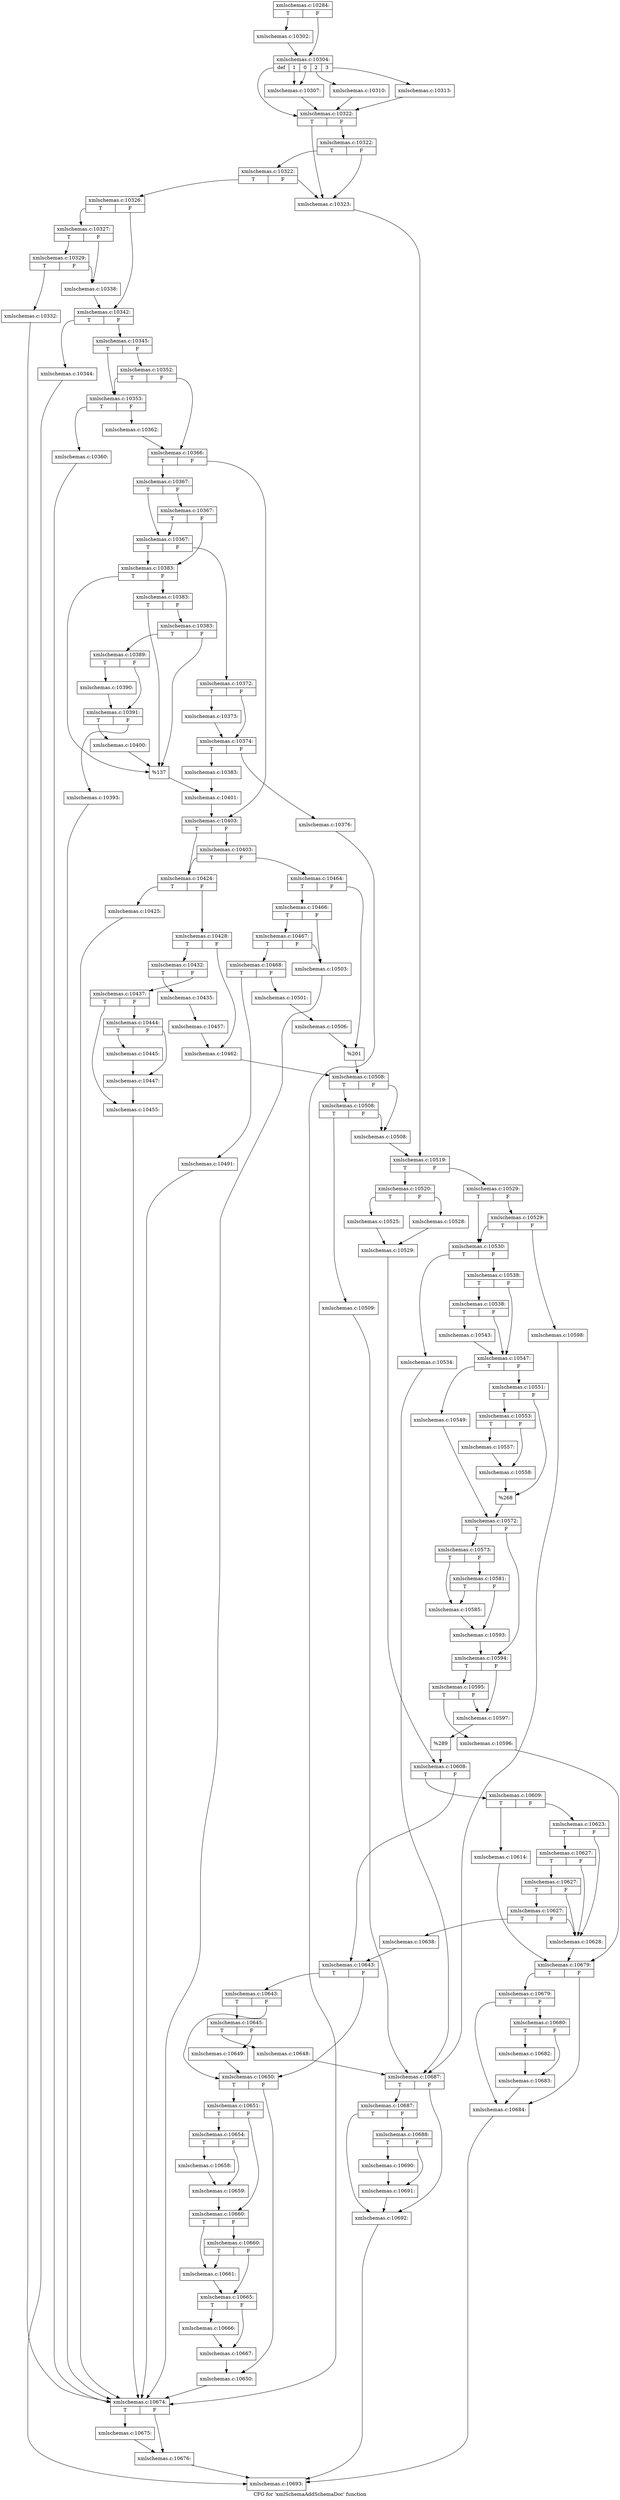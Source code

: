 digraph "CFG for 'xmlSchemaAddSchemaDoc' function" {
	label="CFG for 'xmlSchemaAddSchemaDoc' function";

	Node0x4bfe950 [shape=record,label="{xmlschemas.c:10284:|{<s0>T|<s1>F}}"];
	Node0x4bfe950:s0 -> Node0x4c070c0;
	Node0x4bfe950:s1 -> Node0x4c07110;
	Node0x4c070c0 [shape=record,label="{xmlschemas.c:10302:}"];
	Node0x4c070c0 -> Node0x4c07110;
	Node0x4c07110 [shape=record,label="{xmlschemas.c:10304:|{<s0>def|<s1>1|<s2>0|<s3>2|<s4>3}}"];
	Node0x4c07110:s0 -> Node0x4c075f0;
	Node0x4c07110:s1 -> Node0x4c07a10;
	Node0x4c07110:s2 -> Node0x4c07a10;
	Node0x4c07110:s3 -> Node0x4c07c40;
	Node0x4c07110:s4 -> Node0x4c07e70;
	Node0x4c07a10 [shape=record,label="{xmlschemas.c:10307:}"];
	Node0x4c07a10 -> Node0x4c075f0;
	Node0x4c07c40 [shape=record,label="{xmlschemas.c:10310:}"];
	Node0x4c07c40 -> Node0x4c075f0;
	Node0x4c07e70 [shape=record,label="{xmlschemas.c:10313:}"];
	Node0x4c07e70 -> Node0x4c075f0;
	Node0x4c075f0 [shape=record,label="{xmlschemas.c:10322:|{<s0>T|<s1>F}}"];
	Node0x4c075f0:s0 -> Node0x4c076d0;
	Node0x4c075f0:s1 -> Node0x4c081f0;
	Node0x4c081f0 [shape=record,label="{xmlschemas.c:10322:|{<s0>T|<s1>F}}"];
	Node0x4c081f0:s0 -> Node0x4c084d0;
	Node0x4c081f0:s1 -> Node0x4c076d0;
	Node0x4c084d0 [shape=record,label="{xmlschemas.c:10322:|{<s0>T|<s1>F}}"];
	Node0x4c084d0:s0 -> Node0x4c081a0;
	Node0x4c084d0:s1 -> Node0x4c076d0;
	Node0x4c076d0 [shape=record,label="{xmlschemas.c:10323:}"];
	Node0x4c076d0 -> Node0x4c08c70;
	Node0x4c081a0 [shape=record,label="{xmlschemas.c:10326:|{<s0>T|<s1>F}}"];
	Node0x4c081a0:s0 -> Node0x4c096d0;
	Node0x4c081a0:s1 -> Node0x4c09720;
	Node0x4c096d0 [shape=record,label="{xmlschemas.c:10327:|{<s0>T|<s1>F}}"];
	Node0x4c096d0:s0 -> Node0x4c0a770;
	Node0x4c096d0:s1 -> Node0x4c0a720;
	Node0x4c0a770 [shape=record,label="{xmlschemas.c:10329:|{<s0>T|<s1>F}}"];
	Node0x4c0a770:s0 -> Node0x4c0a380;
	Node0x4c0a770:s1 -> Node0x4c0a720;
	Node0x4c0a380 [shape=record,label="{xmlschemas.c:10332:}"];
	Node0x4c0a380 -> Node0x4c0b240;
	Node0x4c0a720 [shape=record,label="{xmlschemas.c:10338:}"];
	Node0x4c0a720 -> Node0x4c09720;
	Node0x4c09720 [shape=record,label="{xmlschemas.c:10342:|{<s0>T|<s1>F}}"];
	Node0x4c09720:s0 -> Node0x4c0bbb0;
	Node0x4c09720:s1 -> Node0x4c0bc00;
	Node0x4c0bbb0 [shape=record,label="{xmlschemas.c:10344:}"];
	Node0x4c0bbb0 -> Node0x4c02060;
	Node0x4c0bc00 [shape=record,label="{xmlschemas.c:10345:|{<s0>T|<s1>F}}"];
	Node0x4c0bc00:s0 -> Node0x4c0b8e0;
	Node0x4c0bc00:s1 -> Node0x4c0c810;
	Node0x4c0c810 [shape=record,label="{xmlschemas.c:10352:|{<s0>T|<s1>F}}"];
	Node0x4c0c810:s0 -> Node0x4c0b8e0;
	Node0x4c0c810:s1 -> Node0x4c0c0e0;
	Node0x4c0b8e0 [shape=record,label="{xmlschemas.c:10353:|{<s0>T|<s1>F}}"];
	Node0x4c0b8e0:s0 -> Node0x4c0cd20;
	Node0x4c0b8e0:s1 -> Node0x4c0cd70;
	Node0x4c0cd20 [shape=record,label="{xmlschemas.c:10360:}"];
	Node0x4c0cd20 -> Node0x4c0b240;
	Node0x4c0cd70 [shape=record,label="{xmlschemas.c:10362:}"];
	Node0x4c0cd70 -> Node0x4c0c0e0;
	Node0x4c0c0e0 [shape=record,label="{xmlschemas.c:10366:|{<s0>T|<s1>F}}"];
	Node0x4c0c0e0:s0 -> Node0x4c0d3a0;
	Node0x4c0c0e0:s1 -> Node0x4c0d3f0;
	Node0x4c0d3a0 [shape=record,label="{xmlschemas.c:10367:|{<s0>T|<s1>F}}"];
	Node0x4c0d3a0:s0 -> Node0x4c0d820;
	Node0x4c0d3a0:s1 -> Node0x4c0d8a0;
	Node0x4c0d8a0 [shape=record,label="{xmlschemas.c:10367:|{<s0>T|<s1>F}}"];
	Node0x4c0d8a0:s0 -> Node0x4c0d820;
	Node0x4c0d8a0:s1 -> Node0x4c0d7d0;
	Node0x4c0d820 [shape=record,label="{xmlschemas.c:10367:|{<s0>T|<s1>F}}"];
	Node0x4c0d820:s0 -> Node0x4c0d7d0;
	Node0x4c0d820:s1 -> Node0x4c0d730;
	Node0x4c0d730 [shape=record,label="{xmlschemas.c:10372:|{<s0>T|<s1>F}}"];
	Node0x4c0d730:s0 -> Node0x4c0df00;
	Node0x4c0d730:s1 -> Node0x4c0df50;
	Node0x4c0df00 [shape=record,label="{xmlschemas.c:10373:}"];
	Node0x4c0df00 -> Node0x4c0df50;
	Node0x4c0df50 [shape=record,label="{xmlschemas.c:10374:|{<s0>T|<s1>F}}"];
	Node0x4c0df50:s0 -> Node0x4c0e580;
	Node0x4c0df50:s1 -> Node0x4c0e530;
	Node0x4c0e530 [shape=record,label="{xmlschemas.c:10376:}"];
	Node0x4c0e530 -> Node0x4c0b240;
	Node0x4c0e580 [shape=record,label="{xmlschemas.c:10383:}"];
	Node0x4c0e580 -> Node0x4c0d780;
	Node0x4c0d7d0 [shape=record,label="{xmlschemas.c:10383:|{<s0>T|<s1>F}}"];
	Node0x4c0d7d0:s0 -> Node0x4c0f110;
	Node0x4c0d7d0:s1 -> Node0x4c0f1e0;
	Node0x4c0f1e0 [shape=record,label="{xmlschemas.c:10383:|{<s0>T|<s1>F}}"];
	Node0x4c0f1e0:s0 -> Node0x4c0f110;
	Node0x4c0f1e0:s1 -> Node0x4c0f160;
	Node0x4c0f160 [shape=record,label="{xmlschemas.c:10383:|{<s0>T|<s1>F}}"];
	Node0x4c0f160:s0 -> Node0x4c0f0c0;
	Node0x4c0f160:s1 -> Node0x4c0f110;
	Node0x4c0f0c0 [shape=record,label="{xmlschemas.c:10389:|{<s0>T|<s1>F}}"];
	Node0x4c0f0c0:s0 -> Node0x4c0f950;
	Node0x4c0f0c0:s1 -> Node0x4c0f9a0;
	Node0x4c0f950 [shape=record,label="{xmlschemas.c:10390:}"];
	Node0x4c0f950 -> Node0x4c0f9a0;
	Node0x4c0f9a0 [shape=record,label="{xmlschemas.c:10391:|{<s0>T|<s1>F}}"];
	Node0x4c0f9a0:s0 -> Node0x4c0feb0;
	Node0x4c0f9a0:s1 -> Node0x4c0fe60;
	Node0x4c0fe60 [shape=record,label="{xmlschemas.c:10393:}"];
	Node0x4c0fe60 -> Node0x4c0b240;
	Node0x4c0feb0 [shape=record,label="{xmlschemas.c:10400:}"];
	Node0x4c0feb0 -> Node0x4c0f110;
	Node0x4c0f110 [shape=record,label="{%137}"];
	Node0x4c0f110 -> Node0x4c0d780;
	Node0x4c0d780 [shape=record,label="{xmlschemas.c:10401:}"];
	Node0x4c0d780 -> Node0x4c0d3f0;
	Node0x4c0d3f0 [shape=record,label="{xmlschemas.c:10403:|{<s0>T|<s1>F}}"];
	Node0x4c0d3f0:s0 -> Node0x4c10f10;
	Node0x4c0d3f0:s1 -> Node0x4c11000;
	Node0x4c11000 [shape=record,label="{xmlschemas.c:10403:|{<s0>T|<s1>F}}"];
	Node0x4c11000:s0 -> Node0x4c10f10;
	Node0x4c11000:s1 -> Node0x4c10fb0;
	Node0x4c10f10 [shape=record,label="{xmlschemas.c:10424:|{<s0>T|<s1>F}}"];
	Node0x4c10f10:s0 -> Node0x4c114d0;
	Node0x4c10f10:s1 -> Node0x4c11520;
	Node0x4c114d0 [shape=record,label="{xmlschemas.c:10425:}"];
	Node0x4c114d0 -> Node0x4c0b240;
	Node0x4c11520 [shape=record,label="{xmlschemas.c:10428:|{<s0>T|<s1>F}}"];
	Node0x4c11520:s0 -> Node0x4c124a0;
	Node0x4c11520:s1 -> Node0x4c128c0;
	Node0x4c124a0 [shape=record,label="{xmlschemas.c:10432:|{<s0>T|<s1>F}}"];
	Node0x4c124a0:s0 -> Node0x4c12c60;
	Node0x4c124a0:s1 -> Node0x4c12d00;
	Node0x4c12c60 [shape=record,label="{xmlschemas.c:10435:}"];
	Node0x4c12c60 -> Node0x4c12cb0;
	Node0x4c12d00 [shape=record,label="{xmlschemas.c:10437:|{<s0>T|<s1>F}}"];
	Node0x4c12d00:s0 -> Node0x4c13430;
	Node0x4c12d00:s1 -> Node0x4c133e0;
	Node0x4c133e0 [shape=record,label="{xmlschemas.c:10444:|{<s0>T|<s1>F}}"];
	Node0x4c133e0:s0 -> Node0x4c13940;
	Node0x4c133e0:s1 -> Node0x4c13990;
	Node0x4c13940 [shape=record,label="{xmlschemas.c:10445:}"];
	Node0x4c13940 -> Node0x4c13990;
	Node0x4c13990 [shape=record,label="{xmlschemas.c:10447:}"];
	Node0x4c13990 -> Node0x4c13430;
	Node0x4c13430 [shape=record,label="{xmlschemas.c:10455:}"];
	Node0x4c13430 -> Node0x4c0b240;
	Node0x4c12cb0 [shape=record,label="{xmlschemas.c:10457:}"];
	Node0x4c12cb0 -> Node0x4c128c0;
	Node0x4c128c0 [shape=record,label="{xmlschemas.c:10462:}"];
	Node0x4c128c0 -> Node0x4c10f60;
	Node0x4c10fb0 [shape=record,label="{xmlschemas.c:10464:|{<s0>T|<s1>F}}"];
	Node0x4c10fb0:s0 -> Node0x4c14380;
	Node0x4c10fb0:s1 -> Node0x4c14f60;
	Node0x4c14380 [shape=record,label="{xmlschemas.c:10466:|{<s0>T|<s1>F}}"];
	Node0x4c14380:s0 -> Node0x4c15390;
	Node0x4c14380:s1 -> Node0x4c15340;
	Node0x4c15390 [shape=record,label="{xmlschemas.c:10467:|{<s0>T|<s1>F}}"];
	Node0x4c15390:s0 -> Node0x4c152a0;
	Node0x4c15390:s1 -> Node0x4c15340;
	Node0x4c152a0 [shape=record,label="{xmlschemas.c:10468:|{<s0>T|<s1>F}}"];
	Node0x4c152a0:s0 -> Node0x4c16330;
	Node0x4c152a0:s1 -> Node0x4c16750;
	Node0x4c16330 [shape=record,label="{xmlschemas.c:10491:}"];
	Node0x4c16330 -> Node0x4c0b240;
	Node0x4c16750 [shape=record,label="{xmlschemas.c:10501:}"];
	Node0x4c16750 -> Node0x4c152f0;
	Node0x4c15340 [shape=record,label="{xmlschemas.c:10503:}"];
	Node0x4c15340 -> Node0x4c0b240;
	Node0x4c152f0 [shape=record,label="{xmlschemas.c:10506:}"];
	Node0x4c152f0 -> Node0x4c14f60;
	Node0x4c14f60 [shape=record,label="{%201}"];
	Node0x4c14f60 -> Node0x4c10f60;
	Node0x4c10f60 [shape=record,label="{xmlschemas.c:10508:|{<s0>T|<s1>F}}"];
	Node0x4c10f60:s0 -> Node0x4c17390;
	Node0x4c10f60:s1 -> Node0x4c17340;
	Node0x4c17390 [shape=record,label="{xmlschemas.c:10508:|{<s0>T|<s1>F}}"];
	Node0x4c17390:s0 -> Node0x4c172f0;
	Node0x4c17390:s1 -> Node0x4c17340;
	Node0x4c172f0 [shape=record,label="{xmlschemas.c:10509:}"];
	Node0x4c172f0 -> Node0x4c17e60;
	Node0x4c17340 [shape=record,label="{xmlschemas.c:10508:}"];
	Node0x4c17340 -> Node0x4c08c70;
	Node0x4c08c70 [shape=record,label="{xmlschemas.c:10519:|{<s0>T|<s1>F}}"];
	Node0x4c08c70:s0 -> Node0x4c18090;
	Node0x4c08c70:s1 -> Node0x4c18130;
	Node0x4c18090 [shape=record,label="{xmlschemas.c:10520:|{<s0>T|<s1>F}}"];
	Node0x4c18090:s0 -> Node0x4c18690;
	Node0x4c18090:s1 -> Node0x4c18730;
	Node0x4c18690 [shape=record,label="{xmlschemas.c:10525:}"];
	Node0x4c18690 -> Node0x4c186e0;
	Node0x4c18730 [shape=record,label="{xmlschemas.c:10528:}"];
	Node0x4c18730 -> Node0x4c186e0;
	Node0x4c186e0 [shape=record,label="{xmlschemas.c:10529:}"];
	Node0x4c186e0 -> Node0x4c180e0;
	Node0x4c18130 [shape=record,label="{xmlschemas.c:10529:|{<s0>T|<s1>F}}"];
	Node0x4c18130:s0 -> Node0x4c193b0;
	Node0x4c18130:s1 -> Node0x4c194a0;
	Node0x4c194a0 [shape=record,label="{xmlschemas.c:10529:|{<s0>T|<s1>F}}"];
	Node0x4c194a0:s0 -> Node0x4c193b0;
	Node0x4c194a0:s1 -> Node0x4c19450;
	Node0x4c193b0 [shape=record,label="{xmlschemas.c:10530:|{<s0>T|<s1>F}}"];
	Node0x4c193b0:s0 -> Node0x4c19e60;
	Node0x4c193b0:s1 -> Node0x4c19eb0;
	Node0x4c19e60 [shape=record,label="{xmlschemas.c:10534:}"];
	Node0x4c19e60 -> Node0x4c17e60;
	Node0x4c19eb0 [shape=record,label="{xmlschemas.c:10538:|{<s0>T|<s1>F}}"];
	Node0x4c19eb0:s0 -> Node0x4c1a5f0;
	Node0x4c19eb0:s1 -> Node0x4c1a5a0;
	Node0x4c1a5f0 [shape=record,label="{xmlschemas.c:10538:|{<s0>T|<s1>F}}"];
	Node0x4c1a5f0:s0 -> Node0x4c1a550;
	Node0x4c1a5f0:s1 -> Node0x4c1a5a0;
	Node0x4c1a550 [shape=record,label="{xmlschemas.c:10543:}"];
	Node0x4c1a550 -> Node0x4c1a5a0;
	Node0x4c1a5a0 [shape=record,label="{xmlschemas.c:10547:|{<s0>T|<s1>F}}"];
	Node0x4c1a5a0:s0 -> Node0x4c1b750;
	Node0x4c1a5a0:s1 -> Node0x4c1b7f0;
	Node0x4c1b750 [shape=record,label="{xmlschemas.c:10549:}"];
	Node0x4c1b750 -> Node0x4c1b7a0;
	Node0x4c1b7f0 [shape=record,label="{xmlschemas.c:10551:|{<s0>T|<s1>F}}"];
	Node0x4c1b7f0:s0 -> Node0x4c1c380;
	Node0x4c1b7f0:s1 -> Node0x4c1c6b0;
	Node0x4c1c380 [shape=record,label="{xmlschemas.c:10553:|{<s0>T|<s1>F}}"];
	Node0x4c1c380:s0 -> Node0x4c1d3d0;
	Node0x4c1c380:s1 -> Node0x4c1d640;
	Node0x4c1d3d0 [shape=record,label="{xmlschemas.c:10557:}"];
	Node0x4c1d3d0 -> Node0x4c1d640;
	Node0x4c1d640 [shape=record,label="{xmlschemas.c:10558:}"];
	Node0x4c1d640 -> Node0x4c1c6b0;
	Node0x4c1c6b0 [shape=record,label="{%268}"];
	Node0x4c1c6b0 -> Node0x4c1b7a0;
	Node0x4c1b7a0 [shape=record,label="{xmlschemas.c:10572:|{<s0>T|<s1>F}}"];
	Node0x4c1b7a0:s0 -> Node0x4c1df10;
	Node0x4c1b7a0:s1 -> Node0x4c1df60;
	Node0x4c1df10 [shape=record,label="{xmlschemas.c:10573:|{<s0>T|<s1>F}}"];
	Node0x4c1df10:s0 -> Node0x4c1e980;
	Node0x4c1df10:s1 -> Node0x4c1ec80;
	Node0x4c1ec80 [shape=record,label="{xmlschemas.c:10581:|{<s0>T|<s1>F}}"];
	Node0x4c1ec80:s0 -> Node0x4c1e980;
	Node0x4c1ec80:s1 -> Node0x4c1ec30;
	Node0x4c1e980 [shape=record,label="{xmlschemas.c:10585:}"];
	Node0x4c1e980 -> Node0x4c1ec30;
	Node0x4c1ec30 [shape=record,label="{xmlschemas.c:10593:}"];
	Node0x4c1ec30 -> Node0x4c1df60;
	Node0x4c1df60 [shape=record,label="{xmlschemas.c:10594:|{<s0>T|<s1>F}}"];
	Node0x4c1df60:s0 -> Node0x460c440;
	Node0x4c1df60:s1 -> Node0x460c3f0;
	Node0x460c440 [shape=record,label="{xmlschemas.c:10595:|{<s0>T|<s1>F}}"];
	Node0x460c440:s0 -> Node0x460c3a0;
	Node0x460c440:s1 -> Node0x460c3f0;
	Node0x460c3a0 [shape=record,label="{xmlschemas.c:10596:}"];
	Node0x460c3a0 -> Node0x4c202b0;
	Node0x460c3f0 [shape=record,label="{xmlschemas.c:10597:}"];
	Node0x460c3f0 -> Node0x4c19400;
	Node0x4c19450 [shape=record,label="{xmlschemas.c:10598:}"];
	Node0x4c19450 -> Node0x4c17e60;
	Node0x4c19400 [shape=record,label="{%289}"];
	Node0x4c19400 -> Node0x4c180e0;
	Node0x4c180e0 [shape=record,label="{xmlschemas.c:10608:|{<s0>T|<s1>F}}"];
	Node0x4c180e0:s0 -> Node0x4c20dd0;
	Node0x4c180e0:s1 -> Node0x4c21100;
	Node0x4c20dd0 [shape=record,label="{xmlschemas.c:10609:|{<s0>T|<s1>F}}"];
	Node0x4c20dd0:s0 -> Node0x4c21c90;
	Node0x4c20dd0:s1 -> Node0x4c21ce0;
	Node0x4c21c90 [shape=record,label="{xmlschemas.c:10614:}"];
	Node0x4c21c90 -> Node0x4c202b0;
	Node0x4c21ce0 [shape=record,label="{xmlschemas.c:10623:|{<s0>T|<s1>F}}"];
	Node0x4c21ce0:s0 -> Node0x4c22f90;
	Node0x4c21ce0:s1 -> Node0x4c22b20;
	Node0x4c22f90 [shape=record,label="{xmlschemas.c:10627:|{<s0>T|<s1>F}}"];
	Node0x4c22f90:s0 -> Node0x4c22f40;
	Node0x4c22f90:s1 -> Node0x4c22b20;
	Node0x4c22f40 [shape=record,label="{xmlschemas.c:10627:|{<s0>T|<s1>F}}"];
	Node0x4c22f40:s0 -> Node0x4c22e00;
	Node0x4c22f40:s1 -> Node0x4c22b20;
	Node0x4c22e00 [shape=record,label="{xmlschemas.c:10627:|{<s0>T|<s1>F}}"];
	Node0x4c22e00:s0 -> Node0x4c22e50;
	Node0x4c22e00:s1 -> Node0x4c22b20;
	Node0x4c22b20 [shape=record,label="{xmlschemas.c:10628:}"];
	Node0x4c22b20 -> Node0x4c202b0;
	Node0x4c22e50 [shape=record,label="{xmlschemas.c:10638:}"];
	Node0x4c22e50 -> Node0x4c21100;
	Node0x4c21100 [shape=record,label="{xmlschemas.c:10643:|{<s0>T|<s1>F}}"];
	Node0x4c21100:s0 -> Node0x4c24a10;
	Node0x4c21100:s1 -> Node0x4c24a60;
	Node0x4c24a10 [shape=record,label="{xmlschemas.c:10643:|{<s0>T|<s1>F}}"];
	Node0x4c24a10:s0 -> Node0x4c247b0;
	Node0x4c24a10:s1 -> Node0x4c24a60;
	Node0x4c247b0 [shape=record,label="{xmlschemas.c:10645:|{<s0>T|<s1>F}}"];
	Node0x4c247b0:s0 -> Node0x4c254a0;
	Node0x4c247b0:s1 -> Node0x4c25710;
	Node0x4c254a0 [shape=record,label="{xmlschemas.c:10648:}"];
	Node0x4c254a0 -> Node0x4c17e60;
	Node0x4c25710 [shape=record,label="{xmlschemas.c:10649:}"];
	Node0x4c25710 -> Node0x4c24a60;
	Node0x4c24a60 [shape=record,label="{xmlschemas.c:10650:|{<s0>T|<s1>F}}"];
	Node0x4c24a60:s0 -> Node0x4c256c0;
	Node0x4c24a60:s1 -> Node0x4c25b30;
	Node0x4c256c0 [shape=record,label="{xmlschemas.c:10651:|{<s0>T|<s1>F}}"];
	Node0x4c256c0:s0 -> Node0x4c262c0;
	Node0x4c256c0:s1 -> Node0x4c26310;
	Node0x4c262c0 [shape=record,label="{xmlschemas.c:10654:|{<s0>T|<s1>F}}"];
	Node0x4c262c0:s0 -> Node0x4c26dd0;
	Node0x4c262c0:s1 -> Node0x4c26e20;
	Node0x4c26dd0 [shape=record,label="{xmlschemas.c:10658:}"];
	Node0x4c26dd0 -> Node0x4c26e20;
	Node0x4c26e20 [shape=record,label="{xmlschemas.c:10659:}"];
	Node0x4c26e20 -> Node0x4c26310;
	Node0x4c26310 [shape=record,label="{xmlschemas.c:10660:|{<s0>T|<s1>F}}"];
	Node0x4c26310:s0 -> Node0x4c27400;
	Node0x4c26310:s1 -> Node0x4c274a0;
	Node0x4c274a0 [shape=record,label="{xmlschemas.c:10660:|{<s0>T|<s1>F}}"];
	Node0x4c274a0:s0 -> Node0x4c27400;
	Node0x4c274a0:s1 -> Node0x4c27450;
	Node0x4c27400 [shape=record,label="{xmlschemas.c:10661:}"];
	Node0x4c27400 -> Node0x4c27450;
	Node0x4c27450 [shape=record,label="{xmlschemas.c:10665:|{<s0>T|<s1>F}}"];
	Node0x4c27450:s0 -> Node0x4c27bb0;
	Node0x4c27450:s1 -> Node0x4c27c00;
	Node0x4c27bb0 [shape=record,label="{xmlschemas.c:10666:}"];
	Node0x4c27bb0 -> Node0x4c27c00;
	Node0x4c27c00 [shape=record,label="{xmlschemas.c:10667:}"];
	Node0x4c27c00 -> Node0x4c25b30;
	Node0x4c25b30 [shape=record,label="{xmlschemas.c:10650:}"];
	Node0x4c25b30 -> Node0x4c0b240;
	Node0x4c0b240 [shape=record,label="{xmlschemas.c:10674:|{<s0>T|<s1>F}}"];
	Node0x4c0b240:s0 -> Node0x4c28330;
	Node0x4c0b240:s1 -> Node0x4c28380;
	Node0x4c28330 [shape=record,label="{xmlschemas.c:10675:}"];
	Node0x4c28330 -> Node0x4c28380;
	Node0x4c28380 [shape=record,label="{xmlschemas.c:10676:}"];
	Node0x4c28380 -> Node0x4c02060;
	Node0x4c202b0 [shape=record,label="{xmlschemas.c:10679:|{<s0>T|<s1>F}}"];
	Node0x4c202b0:s0 -> Node0x4c28ad0;
	Node0x4c202b0:s1 -> Node0x4c28a80;
	Node0x4c28ad0 [shape=record,label="{xmlschemas.c:10679:|{<s0>T|<s1>F}}"];
	Node0x4c28ad0:s0 -> Node0x4c28a80;
	Node0x4c28ad0:s1 -> Node0x4c28a30;
	Node0x4c28a30 [shape=record,label="{xmlschemas.c:10680:|{<s0>T|<s1>F}}"];
	Node0x4c28a30:s0 -> Node0x4c22c10;
	Node0x4c28a30:s1 -> Node0x4c22a70;
	Node0x4c22c10 [shape=record,label="{xmlschemas.c:10682:}"];
	Node0x4c22c10 -> Node0x4c22a70;
	Node0x4c22a70 [shape=record,label="{xmlschemas.c:10683:}"];
	Node0x4c22a70 -> Node0x4c28a80;
	Node0x4c28a80 [shape=record,label="{xmlschemas.c:10684:}"];
	Node0x4c28a80 -> Node0x4c02060;
	Node0x4c17e60 [shape=record,label="{xmlschemas.c:10687:|{<s0>T|<s1>F}}"];
	Node0x4c17e60:s0 -> Node0x4c29910;
	Node0x4c17e60:s1 -> Node0x4c298c0;
	Node0x4c29910 [shape=record,label="{xmlschemas.c:10687:|{<s0>T|<s1>F}}"];
	Node0x4c29910:s0 -> Node0x4c298c0;
	Node0x4c29910:s1 -> Node0x4c29870;
	Node0x4c29870 [shape=record,label="{xmlschemas.c:10688:|{<s0>T|<s1>F}}"];
	Node0x4c29870:s0 -> Node0x4c29f90;
	Node0x4c29870:s1 -> Node0x4c29fe0;
	Node0x4c29f90 [shape=record,label="{xmlschemas.c:10690:}"];
	Node0x4c29f90 -> Node0x4c29fe0;
	Node0x4c29fe0 [shape=record,label="{xmlschemas.c:10691:}"];
	Node0x4c29fe0 -> Node0x4c298c0;
	Node0x4c298c0 [shape=record,label="{xmlschemas.c:10692:}"];
	Node0x4c298c0 -> Node0x4c02060;
	Node0x4c02060 [shape=record,label="{xmlschemas.c:10693:}"];
}
